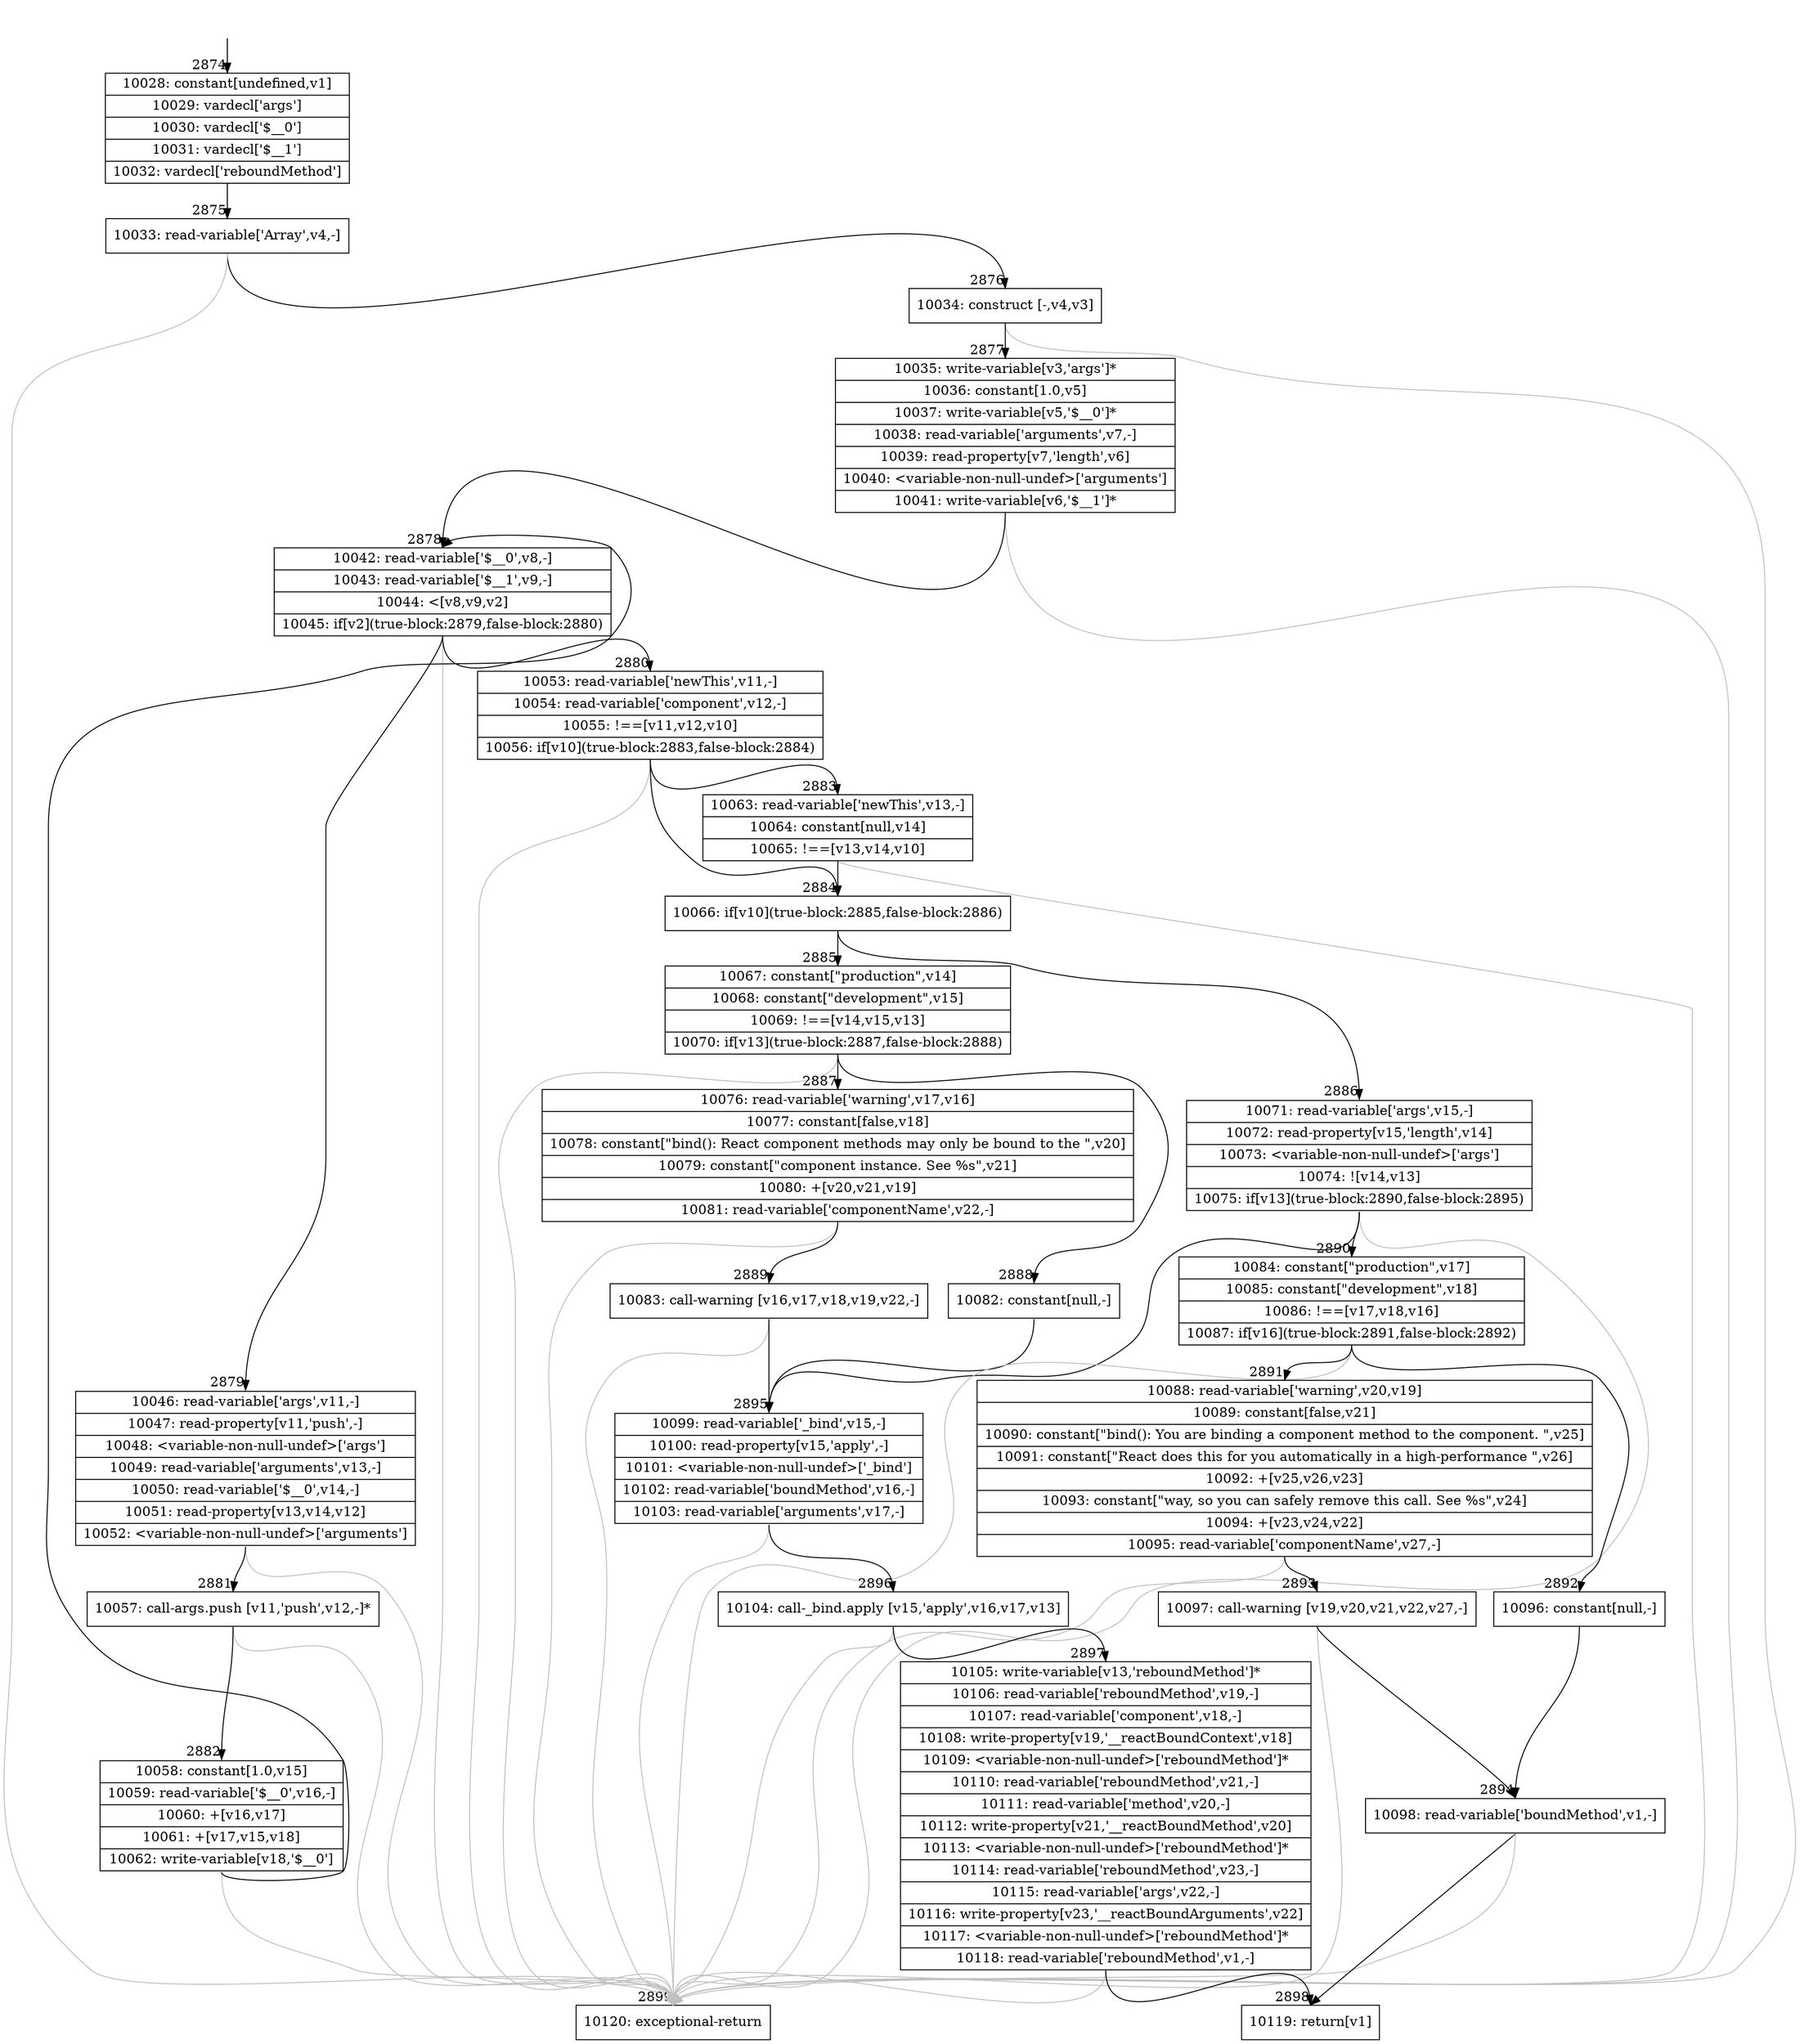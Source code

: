 digraph {
rankdir="TD"
BB_entry210[shape=none,label=""];
BB_entry210 -> BB2874 [tailport=s, headport=n, headlabel="    2874"]
BB2874 [shape=record label="{10028: constant[undefined,v1]|10029: vardecl['args']|10030: vardecl['$__0']|10031: vardecl['$__1']|10032: vardecl['reboundMethod']}" ] 
BB2874 -> BB2875 [tailport=s, headport=n, headlabel="      2875"]
BB2875 [shape=record label="{10033: read-variable['Array',v4,-]}" ] 
BB2875 -> BB2876 [tailport=s, headport=n, headlabel="      2876"]
BB2875 -> BB2899 [tailport=s, headport=n, color=gray, headlabel="      2899"]
BB2876 [shape=record label="{10034: construct [-,v4,v3]}" ] 
BB2876 -> BB2877 [tailport=s, headport=n, headlabel="      2877"]
BB2876 -> BB2899 [tailport=s, headport=n, color=gray]
BB2877 [shape=record label="{10035: write-variable[v3,'args']*|10036: constant[1.0,v5]|10037: write-variable[v5,'$__0']*|10038: read-variable['arguments',v7,-]|10039: read-property[v7,'length',v6]|10040: \<variable-non-null-undef\>['arguments']|10041: write-variable[v6,'$__1']*}" ] 
BB2877 -> BB2878 [tailport=s, headport=n, headlabel="      2878"]
BB2877 -> BB2899 [tailport=s, headport=n, color=gray]
BB2878 [shape=record label="{10042: read-variable['$__0',v8,-]|10043: read-variable['$__1',v9,-]|10044: \<[v8,v9,v2]|10045: if[v2](true-block:2879,false-block:2880)}" ] 
BB2878 -> BB2879 [tailport=s, headport=n, headlabel="      2879"]
BB2878 -> BB2880 [tailport=s, headport=n, headlabel="      2880"]
BB2878 -> BB2899 [tailport=s, headport=n, color=gray]
BB2879 [shape=record label="{10046: read-variable['args',v11,-]|10047: read-property[v11,'push',-]|10048: \<variable-non-null-undef\>['args']|10049: read-variable['arguments',v13,-]|10050: read-variable['$__0',v14,-]|10051: read-property[v13,v14,v12]|10052: \<variable-non-null-undef\>['arguments']}" ] 
BB2879 -> BB2881 [tailport=s, headport=n, headlabel="      2881"]
BB2879 -> BB2899 [tailport=s, headport=n, color=gray]
BB2880 [shape=record label="{10053: read-variable['newThis',v11,-]|10054: read-variable['component',v12,-]|10055: !==[v11,v12,v10]|10056: if[v10](true-block:2883,false-block:2884)}" ] 
BB2880 -> BB2884 [tailport=s, headport=n, headlabel="      2884"]
BB2880 -> BB2883 [tailport=s, headport=n, headlabel="      2883"]
BB2880 -> BB2899 [tailport=s, headport=n, color=gray]
BB2881 [shape=record label="{10057: call-args.push [v11,'push',v12,-]*}" ] 
BB2881 -> BB2882 [tailport=s, headport=n, headlabel="      2882"]
BB2881 -> BB2899 [tailport=s, headport=n, color=gray]
BB2882 [shape=record label="{10058: constant[1.0,v15]|10059: read-variable['$__0',v16,-]|10060: +[v16,v17]|10061: +[v17,v15,v18]|10062: write-variable[v18,'$__0']}" ] 
BB2882 -> BB2878 [tailport=s, headport=n]
BB2882 -> BB2899 [tailport=s, headport=n, color=gray]
BB2883 [shape=record label="{10063: read-variable['newThis',v13,-]|10064: constant[null,v14]|10065: !==[v13,v14,v10]}" ] 
BB2883 -> BB2884 [tailport=s, headport=n]
BB2883 -> BB2899 [tailport=s, headport=n, color=gray]
BB2884 [shape=record label="{10066: if[v10](true-block:2885,false-block:2886)}" ] 
BB2884 -> BB2885 [tailport=s, headport=n, headlabel="      2885"]
BB2884 -> BB2886 [tailport=s, headport=n, headlabel="      2886"]
BB2885 [shape=record label="{10067: constant[\"production\",v14]|10068: constant[\"development\",v15]|10069: !==[v14,v15,v13]|10070: if[v13](true-block:2887,false-block:2888)}" ] 
BB2885 -> BB2887 [tailport=s, headport=n, headlabel="      2887"]
BB2885 -> BB2888 [tailport=s, headport=n, headlabel="      2888"]
BB2885 -> BB2899 [tailport=s, headport=n, color=gray]
BB2886 [shape=record label="{10071: read-variable['args',v15,-]|10072: read-property[v15,'length',v14]|10073: \<variable-non-null-undef\>['args']|10074: ![v14,v13]|10075: if[v13](true-block:2890,false-block:2895)}" ] 
BB2886 -> BB2890 [tailport=s, headport=n, headlabel="      2890"]
BB2886 -> BB2895 [tailport=s, headport=n, headlabel="      2895"]
BB2886 -> BB2899 [tailport=s, headport=n, color=gray]
BB2887 [shape=record label="{10076: read-variable['warning',v17,v16]|10077: constant[false,v18]|10078: constant[\"bind(): React component methods may only be bound to the \",v20]|10079: constant[\"component instance. See %s\",v21]|10080: +[v20,v21,v19]|10081: read-variable['componentName',v22,-]}" ] 
BB2887 -> BB2889 [tailport=s, headport=n, headlabel="      2889"]
BB2887 -> BB2899 [tailport=s, headport=n, color=gray]
BB2888 [shape=record label="{10082: constant[null,-]}" ] 
BB2888 -> BB2895 [tailport=s, headport=n]
BB2889 [shape=record label="{10083: call-warning [v16,v17,v18,v19,v22,-]}" ] 
BB2889 -> BB2895 [tailport=s, headport=n]
BB2889 -> BB2899 [tailport=s, headport=n, color=gray]
BB2890 [shape=record label="{10084: constant[\"production\",v17]|10085: constant[\"development\",v18]|10086: !==[v17,v18,v16]|10087: if[v16](true-block:2891,false-block:2892)}" ] 
BB2890 -> BB2891 [tailport=s, headport=n, headlabel="      2891"]
BB2890 -> BB2892 [tailport=s, headport=n, headlabel="      2892"]
BB2890 -> BB2899 [tailport=s, headport=n, color=gray]
BB2891 [shape=record label="{10088: read-variable['warning',v20,v19]|10089: constant[false,v21]|10090: constant[\"bind(): You are binding a component method to the component. \",v25]|10091: constant[\"React does this for you automatically in a high-performance \",v26]|10092: +[v25,v26,v23]|10093: constant[\"way, so you can safely remove this call. See %s\",v24]|10094: +[v23,v24,v22]|10095: read-variable['componentName',v27,-]}" ] 
BB2891 -> BB2893 [tailport=s, headport=n, headlabel="      2893"]
BB2891 -> BB2899 [tailport=s, headport=n, color=gray]
BB2892 [shape=record label="{10096: constant[null,-]}" ] 
BB2892 -> BB2894 [tailport=s, headport=n, headlabel="      2894"]
BB2893 [shape=record label="{10097: call-warning [v19,v20,v21,v22,v27,-]}" ] 
BB2893 -> BB2894 [tailport=s, headport=n]
BB2893 -> BB2899 [tailport=s, headport=n, color=gray]
BB2894 [shape=record label="{10098: read-variable['boundMethod',v1,-]}" ] 
BB2894 -> BB2898 [tailport=s, headport=n, headlabel="      2898"]
BB2894 -> BB2899 [tailport=s, headport=n, color=gray]
BB2895 [shape=record label="{10099: read-variable['_bind',v15,-]|10100: read-property[v15,'apply',-]|10101: \<variable-non-null-undef\>['_bind']|10102: read-variable['boundMethod',v16,-]|10103: read-variable['arguments',v17,-]}" ] 
BB2895 -> BB2896 [tailport=s, headport=n, headlabel="      2896"]
BB2895 -> BB2899 [tailport=s, headport=n, color=gray]
BB2896 [shape=record label="{10104: call-_bind.apply [v15,'apply',v16,v17,v13]}" ] 
BB2896 -> BB2897 [tailport=s, headport=n, headlabel="      2897"]
BB2896 -> BB2899 [tailport=s, headport=n, color=gray]
BB2897 [shape=record label="{10105: write-variable[v13,'reboundMethod']*|10106: read-variable['reboundMethod',v19,-]|10107: read-variable['component',v18,-]|10108: write-property[v19,'__reactBoundContext',v18]|10109: \<variable-non-null-undef\>['reboundMethod']*|10110: read-variable['reboundMethod',v21,-]|10111: read-variable['method',v20,-]|10112: write-property[v21,'__reactBoundMethod',v20]|10113: \<variable-non-null-undef\>['reboundMethod']*|10114: read-variable['reboundMethod',v23,-]|10115: read-variable['args',v22,-]|10116: write-property[v23,'__reactBoundArguments',v22]|10117: \<variable-non-null-undef\>['reboundMethod']*|10118: read-variable['reboundMethod',v1,-]}" ] 
BB2897 -> BB2898 [tailport=s, headport=n]
BB2897 -> BB2899 [tailport=s, headport=n, color=gray]
BB2898 [shape=record label="{10119: return[v1]}" ] 
BB2899 [shape=record label="{10120: exceptional-return}" ] 
//#$~ 5668
}
